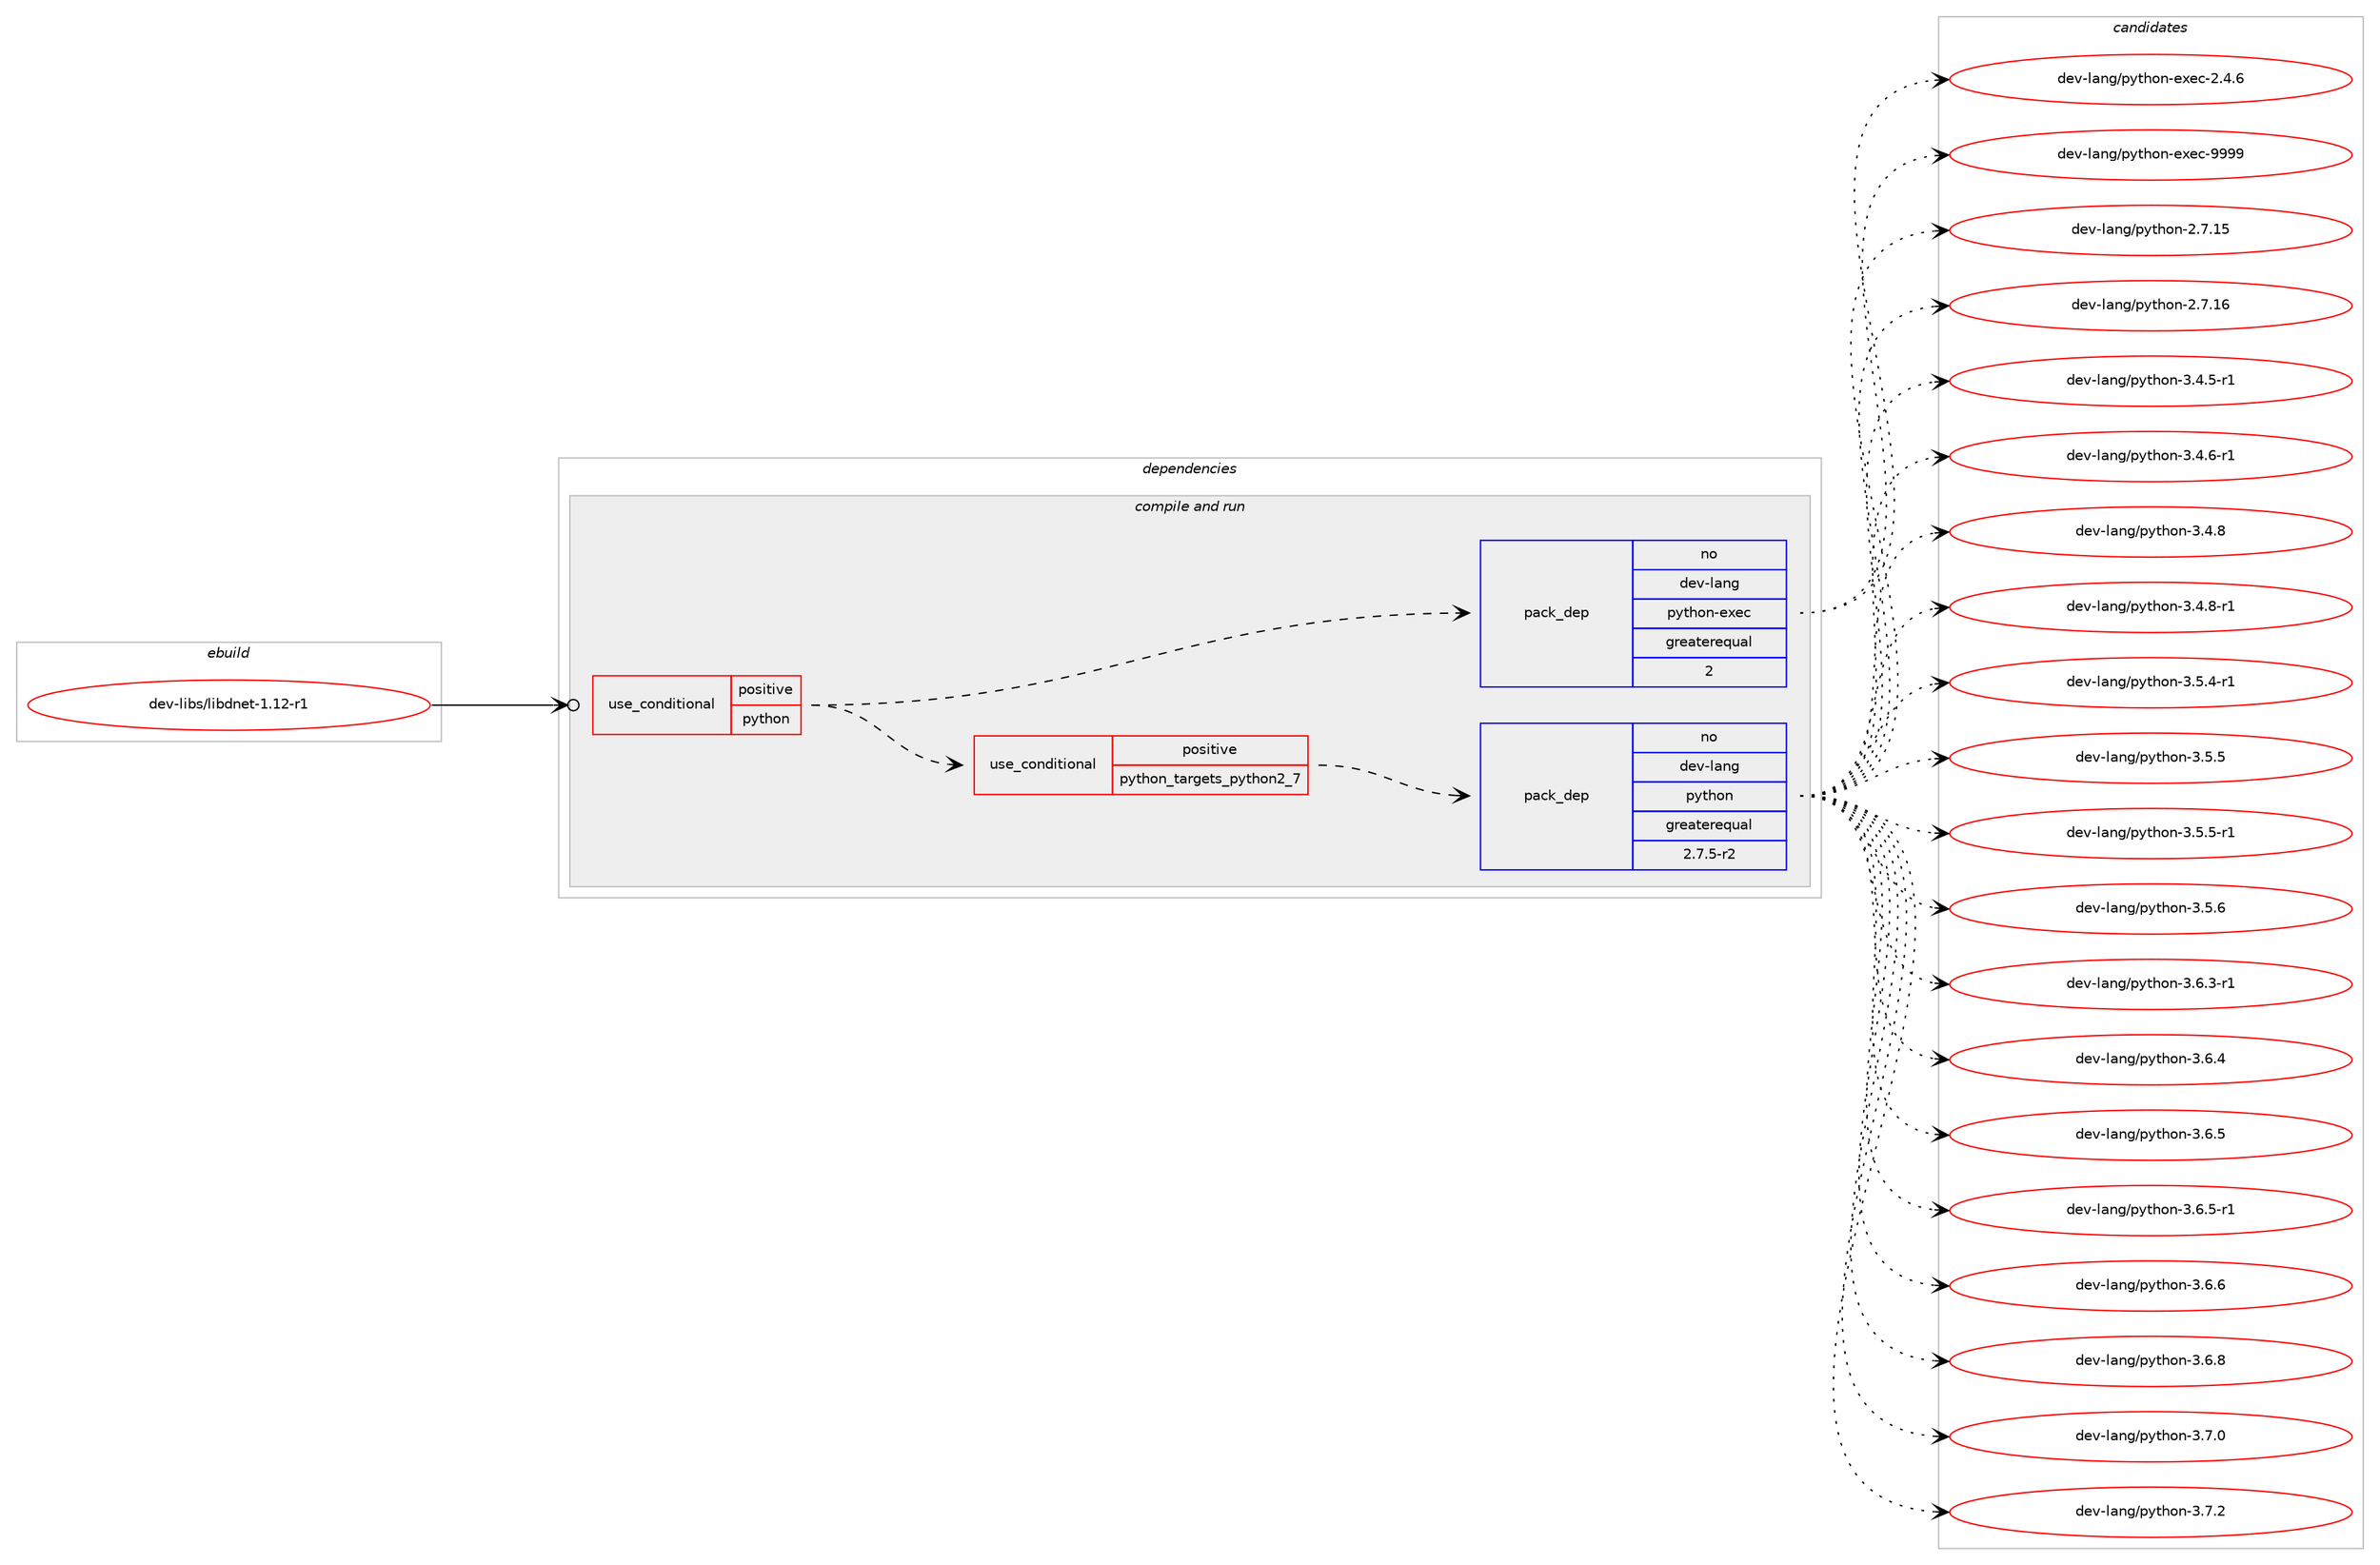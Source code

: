 digraph prolog {

# *************
# Graph options
# *************

newrank=true;
concentrate=true;
compound=true;
graph [rankdir=LR,fontname=Helvetica,fontsize=10,ranksep=1.5];#, ranksep=2.5, nodesep=0.2];
edge  [arrowhead=vee];
node  [fontname=Helvetica,fontsize=10];

# **********
# The ebuild
# **********

subgraph cluster_leftcol {
color=gray;
rank=same;
label=<<i>ebuild</i>>;
id [label="dev-libs/libdnet-1.12-r1", color=red, width=4, href="../dev-libs/libdnet-1.12-r1.svg"];
}

# ****************
# The dependencies
# ****************

subgraph cluster_midcol {
color=gray;
label=<<i>dependencies</i>>;
subgraph cluster_compile {
fillcolor="#eeeeee";
style=filled;
label=<<i>compile</i>>;
}
subgraph cluster_compileandrun {
fillcolor="#eeeeee";
style=filled;
label=<<i>compile and run</i>>;
subgraph cond365921 {
dependency1367500 [label=<<TABLE BORDER="0" CELLBORDER="1" CELLSPACING="0" CELLPADDING="4"><TR><TD ROWSPAN="3" CELLPADDING="10">use_conditional</TD></TR><TR><TD>positive</TD></TR><TR><TD>python</TD></TR></TABLE>>, shape=none, color=red];
subgraph cond365922 {
dependency1367501 [label=<<TABLE BORDER="0" CELLBORDER="1" CELLSPACING="0" CELLPADDING="4"><TR><TD ROWSPAN="3" CELLPADDING="10">use_conditional</TD></TR><TR><TD>positive</TD></TR><TR><TD>python_targets_python2_7</TD></TR></TABLE>>, shape=none, color=red];
subgraph pack978792 {
dependency1367502 [label=<<TABLE BORDER="0" CELLBORDER="1" CELLSPACING="0" CELLPADDING="4" WIDTH="220"><TR><TD ROWSPAN="6" CELLPADDING="30">pack_dep</TD></TR><TR><TD WIDTH="110">no</TD></TR><TR><TD>dev-lang</TD></TR><TR><TD>python</TD></TR><TR><TD>greaterequal</TD></TR><TR><TD>2.7.5-r2</TD></TR></TABLE>>, shape=none, color=blue];
}
dependency1367501:e -> dependency1367502:w [weight=20,style="dashed",arrowhead="vee"];
}
dependency1367500:e -> dependency1367501:w [weight=20,style="dashed",arrowhead="vee"];
subgraph pack978793 {
dependency1367503 [label=<<TABLE BORDER="0" CELLBORDER="1" CELLSPACING="0" CELLPADDING="4" WIDTH="220"><TR><TD ROWSPAN="6" CELLPADDING="30">pack_dep</TD></TR><TR><TD WIDTH="110">no</TD></TR><TR><TD>dev-lang</TD></TR><TR><TD>python-exec</TD></TR><TR><TD>greaterequal</TD></TR><TR><TD>2</TD></TR></TABLE>>, shape=none, color=blue];
}
dependency1367500:e -> dependency1367503:w [weight=20,style="dashed",arrowhead="vee"];
}
id:e -> dependency1367500:w [weight=20,style="solid",arrowhead="odotvee"];
}
subgraph cluster_run {
fillcolor="#eeeeee";
style=filled;
label=<<i>run</i>>;
}
}

# **************
# The candidates
# **************

subgraph cluster_choices {
rank=same;
color=gray;
label=<<i>candidates</i>>;

subgraph choice978792 {
color=black;
nodesep=1;
choice10010111845108971101034711212111610411111045504655464953 [label="dev-lang/python-2.7.15", color=red, width=4,href="../dev-lang/python-2.7.15.svg"];
choice10010111845108971101034711212111610411111045504655464954 [label="dev-lang/python-2.7.16", color=red, width=4,href="../dev-lang/python-2.7.16.svg"];
choice1001011184510897110103471121211161041111104551465246534511449 [label="dev-lang/python-3.4.5-r1", color=red, width=4,href="../dev-lang/python-3.4.5-r1.svg"];
choice1001011184510897110103471121211161041111104551465246544511449 [label="dev-lang/python-3.4.6-r1", color=red, width=4,href="../dev-lang/python-3.4.6-r1.svg"];
choice100101118451089711010347112121116104111110455146524656 [label="dev-lang/python-3.4.8", color=red, width=4,href="../dev-lang/python-3.4.8.svg"];
choice1001011184510897110103471121211161041111104551465246564511449 [label="dev-lang/python-3.4.8-r1", color=red, width=4,href="../dev-lang/python-3.4.8-r1.svg"];
choice1001011184510897110103471121211161041111104551465346524511449 [label="dev-lang/python-3.5.4-r1", color=red, width=4,href="../dev-lang/python-3.5.4-r1.svg"];
choice100101118451089711010347112121116104111110455146534653 [label="dev-lang/python-3.5.5", color=red, width=4,href="../dev-lang/python-3.5.5.svg"];
choice1001011184510897110103471121211161041111104551465346534511449 [label="dev-lang/python-3.5.5-r1", color=red, width=4,href="../dev-lang/python-3.5.5-r1.svg"];
choice100101118451089711010347112121116104111110455146534654 [label="dev-lang/python-3.5.6", color=red, width=4,href="../dev-lang/python-3.5.6.svg"];
choice1001011184510897110103471121211161041111104551465446514511449 [label="dev-lang/python-3.6.3-r1", color=red, width=4,href="../dev-lang/python-3.6.3-r1.svg"];
choice100101118451089711010347112121116104111110455146544652 [label="dev-lang/python-3.6.4", color=red, width=4,href="../dev-lang/python-3.6.4.svg"];
choice100101118451089711010347112121116104111110455146544653 [label="dev-lang/python-3.6.5", color=red, width=4,href="../dev-lang/python-3.6.5.svg"];
choice1001011184510897110103471121211161041111104551465446534511449 [label="dev-lang/python-3.6.5-r1", color=red, width=4,href="../dev-lang/python-3.6.5-r1.svg"];
choice100101118451089711010347112121116104111110455146544654 [label="dev-lang/python-3.6.6", color=red, width=4,href="../dev-lang/python-3.6.6.svg"];
choice100101118451089711010347112121116104111110455146544656 [label="dev-lang/python-3.6.8", color=red, width=4,href="../dev-lang/python-3.6.8.svg"];
choice100101118451089711010347112121116104111110455146554648 [label="dev-lang/python-3.7.0", color=red, width=4,href="../dev-lang/python-3.7.0.svg"];
choice100101118451089711010347112121116104111110455146554650 [label="dev-lang/python-3.7.2", color=red, width=4,href="../dev-lang/python-3.7.2.svg"];
dependency1367502:e -> choice10010111845108971101034711212111610411111045504655464953:w [style=dotted,weight="100"];
dependency1367502:e -> choice10010111845108971101034711212111610411111045504655464954:w [style=dotted,weight="100"];
dependency1367502:e -> choice1001011184510897110103471121211161041111104551465246534511449:w [style=dotted,weight="100"];
dependency1367502:e -> choice1001011184510897110103471121211161041111104551465246544511449:w [style=dotted,weight="100"];
dependency1367502:e -> choice100101118451089711010347112121116104111110455146524656:w [style=dotted,weight="100"];
dependency1367502:e -> choice1001011184510897110103471121211161041111104551465246564511449:w [style=dotted,weight="100"];
dependency1367502:e -> choice1001011184510897110103471121211161041111104551465346524511449:w [style=dotted,weight="100"];
dependency1367502:e -> choice100101118451089711010347112121116104111110455146534653:w [style=dotted,weight="100"];
dependency1367502:e -> choice1001011184510897110103471121211161041111104551465346534511449:w [style=dotted,weight="100"];
dependency1367502:e -> choice100101118451089711010347112121116104111110455146534654:w [style=dotted,weight="100"];
dependency1367502:e -> choice1001011184510897110103471121211161041111104551465446514511449:w [style=dotted,weight="100"];
dependency1367502:e -> choice100101118451089711010347112121116104111110455146544652:w [style=dotted,weight="100"];
dependency1367502:e -> choice100101118451089711010347112121116104111110455146544653:w [style=dotted,weight="100"];
dependency1367502:e -> choice1001011184510897110103471121211161041111104551465446534511449:w [style=dotted,weight="100"];
dependency1367502:e -> choice100101118451089711010347112121116104111110455146544654:w [style=dotted,weight="100"];
dependency1367502:e -> choice100101118451089711010347112121116104111110455146544656:w [style=dotted,weight="100"];
dependency1367502:e -> choice100101118451089711010347112121116104111110455146554648:w [style=dotted,weight="100"];
dependency1367502:e -> choice100101118451089711010347112121116104111110455146554650:w [style=dotted,weight="100"];
}
subgraph choice978793 {
color=black;
nodesep=1;
choice1001011184510897110103471121211161041111104510112010199455046524654 [label="dev-lang/python-exec-2.4.6", color=red, width=4,href="../dev-lang/python-exec-2.4.6.svg"];
choice10010111845108971101034711212111610411111045101120101994557575757 [label="dev-lang/python-exec-9999", color=red, width=4,href="../dev-lang/python-exec-9999.svg"];
dependency1367503:e -> choice1001011184510897110103471121211161041111104510112010199455046524654:w [style=dotted,weight="100"];
dependency1367503:e -> choice10010111845108971101034711212111610411111045101120101994557575757:w [style=dotted,weight="100"];
}
}

}
